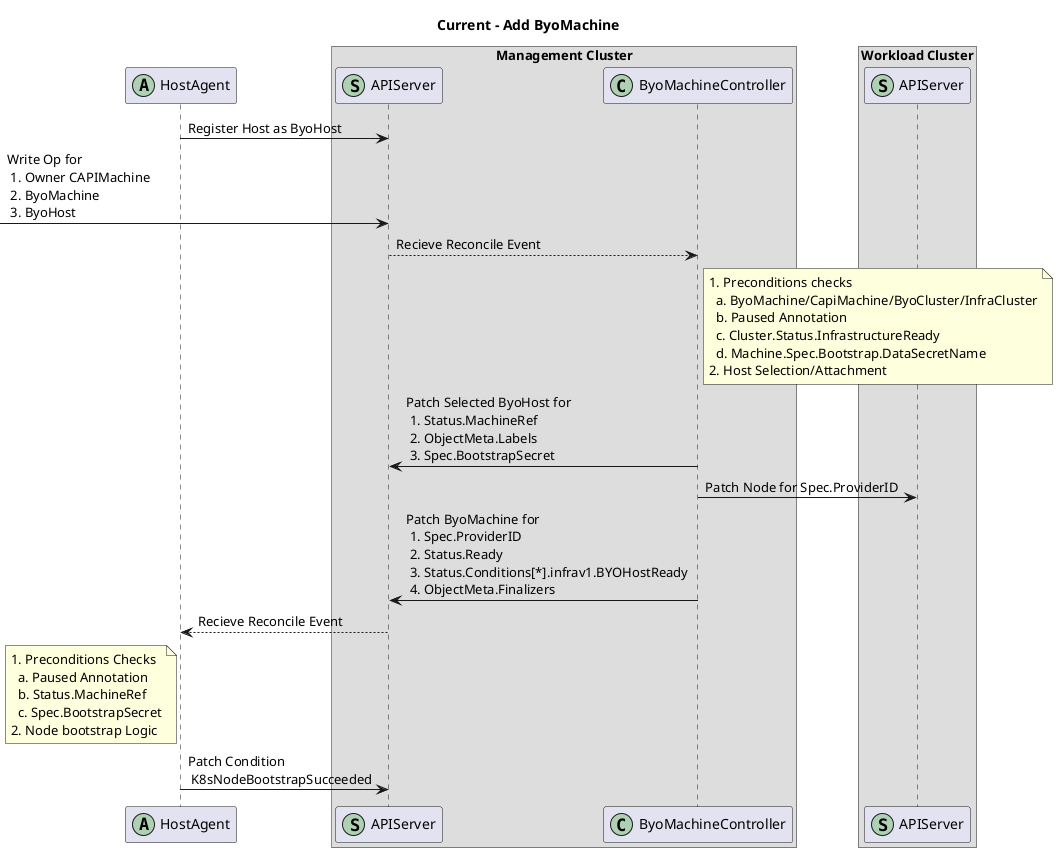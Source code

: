 @startuml add-host
title
Current - Add ByoMachine
end title

participant HostAgent as hagent <<(A,#ADD1B2)>>
box "Management Cluster"
    participant APIServer as mc <<(S,#ADD1B2) >>
    participant ByoMachineController as bmc <<(C,#ADD1B2)>>
end box

box "Workload Cluster"
    participant APIServer as wc <<(S,#ADD1B2) >>
end box 


hagent -> mc: Register Host as ByoHost
->mc: Write Op for \n 1. Owner CAPIMachine \n 2. ByoMachine \n 3. ByoHost

mc --> bmc: Recieve Reconcile Event
note right of bmc
    1. Preconditions checks
      a. ByoMachine/CapiMachine/ByoCluster/InfraCluster
      b. Paused Annotation
      c. Cluster.Status.InfrastructureReady
      d. Machine.Spec.Bootstrap.DataSecretName
    2. Host Selection/Attachment
end note
bmc -> mc: Patch Selected ByoHost for \n 1. Status.MachineRef \n 2. ObjectMeta.Labels \n 3. Spec.BootstrapSecret
bmc -> wc: Patch Node for Spec.ProviderID
bmc -> mc: Patch ByoMachine for \n 1. Spec.ProviderID \n 2. Status.Ready \n 3. Status.Conditions[*].infrav1.BYOHostReady \n 4. ObjectMeta.Finalizers

mc --> hagent: Recieve Reconcile Event
note left of hagent
    1. Preconditions Checks
      a. Paused Annotation
      b. Status.MachineRef
      c. Spec.BootstrapSecret
    2. Node bootstrap Logic
end note

hagent -> mc: Patch Condition \n K8sNodeBootstrapSucceeded
@enduml
